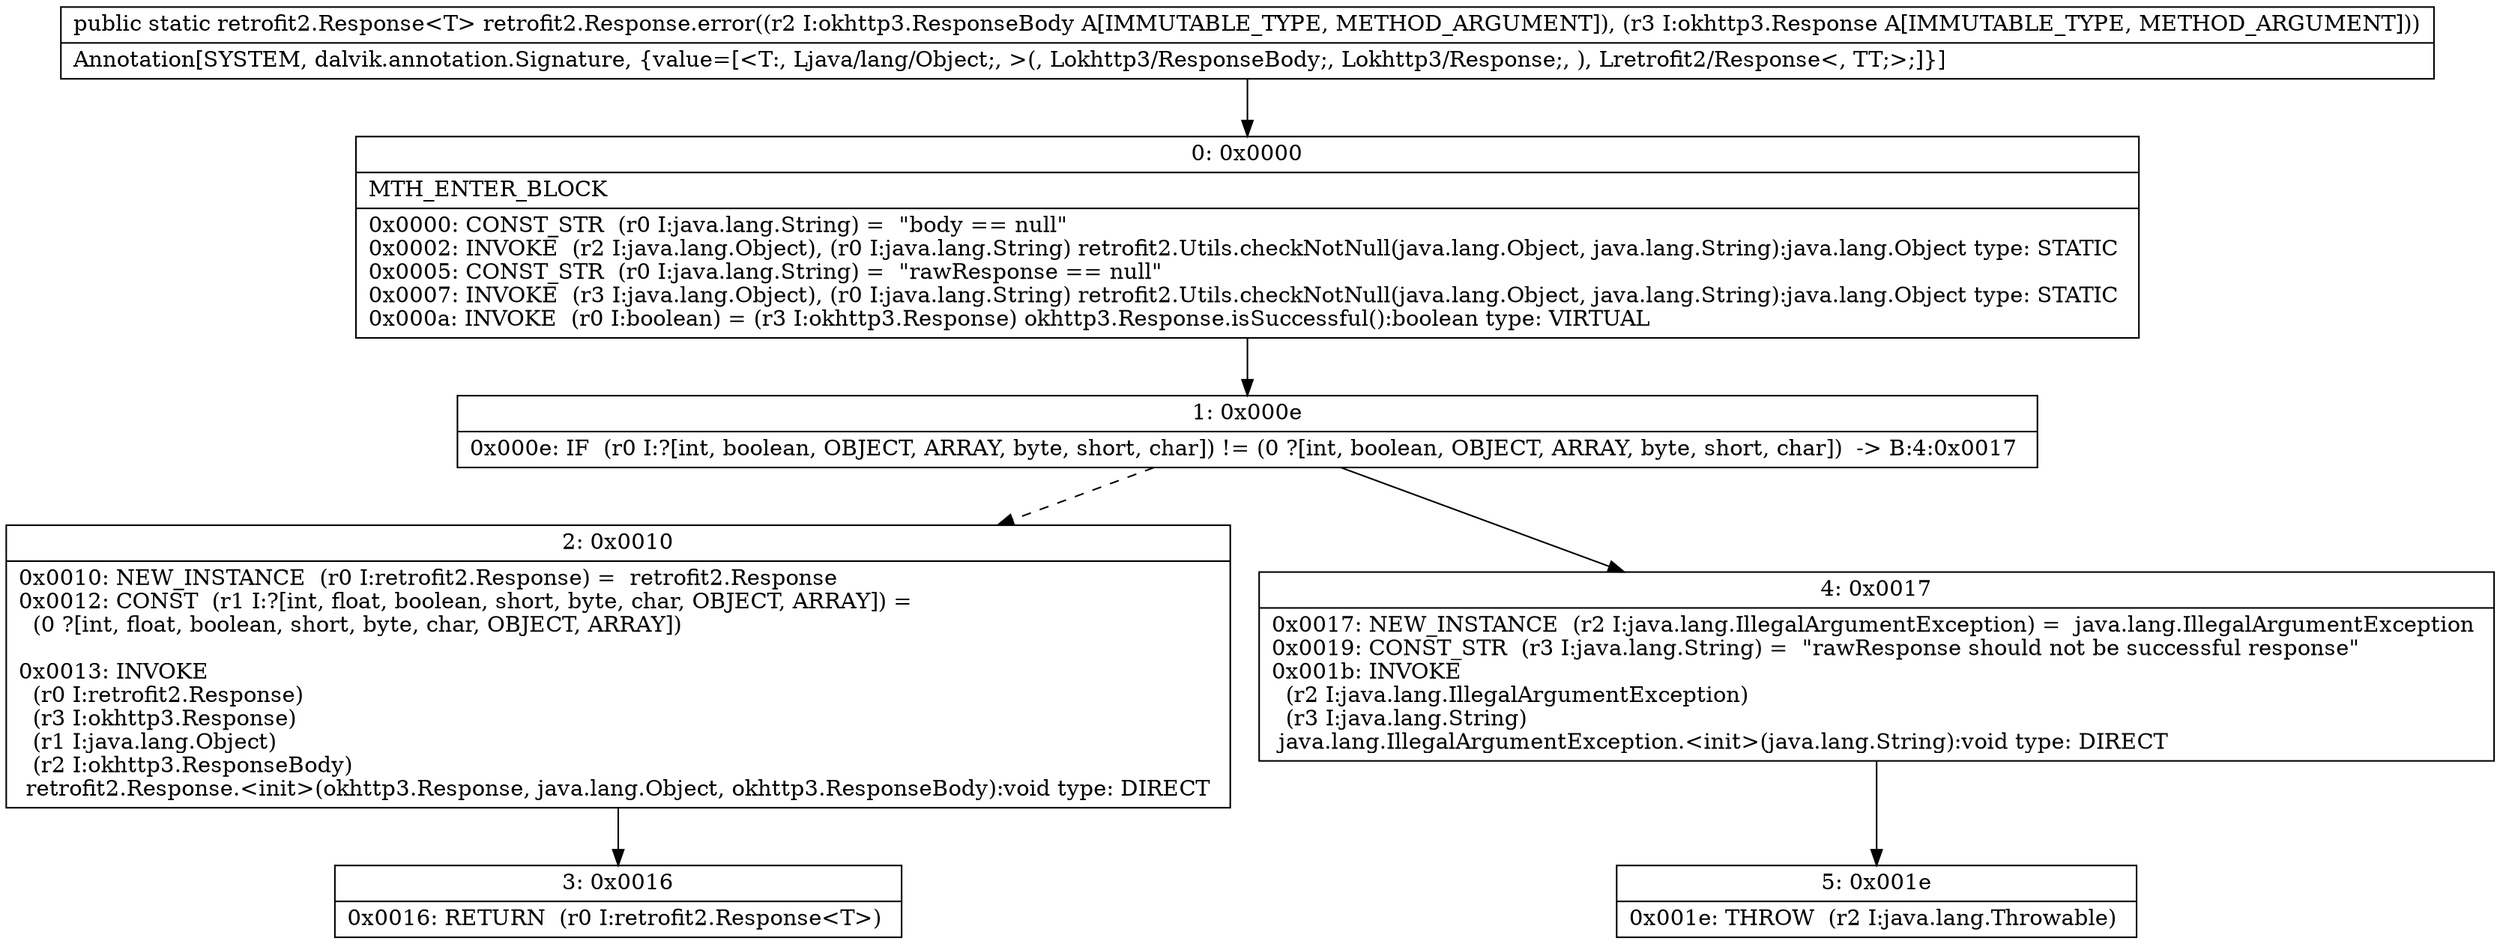 digraph "CFG forretrofit2.Response.error(Lokhttp3\/ResponseBody;Lokhttp3\/Response;)Lretrofit2\/Response;" {
Node_0 [shape=record,label="{0\:\ 0x0000|MTH_ENTER_BLOCK\l|0x0000: CONST_STR  (r0 I:java.lang.String) =  \"body == null\" \l0x0002: INVOKE  (r2 I:java.lang.Object), (r0 I:java.lang.String) retrofit2.Utils.checkNotNull(java.lang.Object, java.lang.String):java.lang.Object type: STATIC \l0x0005: CONST_STR  (r0 I:java.lang.String) =  \"rawResponse == null\" \l0x0007: INVOKE  (r3 I:java.lang.Object), (r0 I:java.lang.String) retrofit2.Utils.checkNotNull(java.lang.Object, java.lang.String):java.lang.Object type: STATIC \l0x000a: INVOKE  (r0 I:boolean) = (r3 I:okhttp3.Response) okhttp3.Response.isSuccessful():boolean type: VIRTUAL \l}"];
Node_1 [shape=record,label="{1\:\ 0x000e|0x000e: IF  (r0 I:?[int, boolean, OBJECT, ARRAY, byte, short, char]) != (0 ?[int, boolean, OBJECT, ARRAY, byte, short, char])  \-\> B:4:0x0017 \l}"];
Node_2 [shape=record,label="{2\:\ 0x0010|0x0010: NEW_INSTANCE  (r0 I:retrofit2.Response) =  retrofit2.Response \l0x0012: CONST  (r1 I:?[int, float, boolean, short, byte, char, OBJECT, ARRAY]) = \l  (0 ?[int, float, boolean, short, byte, char, OBJECT, ARRAY])\l \l0x0013: INVOKE  \l  (r0 I:retrofit2.Response)\l  (r3 I:okhttp3.Response)\l  (r1 I:java.lang.Object)\l  (r2 I:okhttp3.ResponseBody)\l retrofit2.Response.\<init\>(okhttp3.Response, java.lang.Object, okhttp3.ResponseBody):void type: DIRECT \l}"];
Node_3 [shape=record,label="{3\:\ 0x0016|0x0016: RETURN  (r0 I:retrofit2.Response\<T\>) \l}"];
Node_4 [shape=record,label="{4\:\ 0x0017|0x0017: NEW_INSTANCE  (r2 I:java.lang.IllegalArgumentException) =  java.lang.IllegalArgumentException \l0x0019: CONST_STR  (r3 I:java.lang.String) =  \"rawResponse should not be successful response\" \l0x001b: INVOKE  \l  (r2 I:java.lang.IllegalArgumentException)\l  (r3 I:java.lang.String)\l java.lang.IllegalArgumentException.\<init\>(java.lang.String):void type: DIRECT \l}"];
Node_5 [shape=record,label="{5\:\ 0x001e|0x001e: THROW  (r2 I:java.lang.Throwable) \l}"];
MethodNode[shape=record,label="{public static retrofit2.Response\<T\> retrofit2.Response.error((r2 I:okhttp3.ResponseBody A[IMMUTABLE_TYPE, METHOD_ARGUMENT]), (r3 I:okhttp3.Response A[IMMUTABLE_TYPE, METHOD_ARGUMENT]))  | Annotation[SYSTEM, dalvik.annotation.Signature, \{value=[\<T:, Ljava\/lang\/Object;, \>(, Lokhttp3\/ResponseBody;, Lokhttp3\/Response;, ), Lretrofit2\/Response\<, TT;\>;]\}]\l}"];
MethodNode -> Node_0;
Node_0 -> Node_1;
Node_1 -> Node_2[style=dashed];
Node_1 -> Node_4;
Node_2 -> Node_3;
Node_4 -> Node_5;
}

